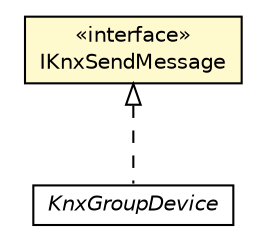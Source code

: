 #!/usr/local/bin/dot
#
# Class diagram 
# Generated by UMLGraph version R5_6-24-gf6e263 (http://www.umlgraph.org/)
#

digraph G {
	edge [fontname="Helvetica",fontsize=10,labelfontname="Helvetica",labelfontsize=10];
	node [fontname="Helvetica",fontsize=10,shape=plaintext];
	nodesep=0.25;
	ranksep=0.5;
	// org.universAAL.lddi.knx.groupdevicemodel.KnxGroupDevice
	c4660612 [label=<<table title="org.universAAL.lddi.knx.groupdevicemodel.KnxGroupDevice" border="0" cellborder="1" cellspacing="0" cellpadding="2" port="p" href="../groupdevicemodel/KnxGroupDevice.html">
		<tr><td><table border="0" cellspacing="0" cellpadding="1">
<tr><td align="center" balign="center"><font face="Helvetica-Oblique"> KnxGroupDevice </font></td></tr>
		</table></td></tr>
		</table>>, URL="../groupdevicemodel/KnxGroupDevice.html", fontname="Helvetica", fontcolor="black", fontsize=10.0];
	// org.universAAL.lddi.knx.interfaces.IKnxSendMessage
	c4660632 [label=<<table title="org.universAAL.lddi.knx.interfaces.IKnxSendMessage" border="0" cellborder="1" cellspacing="0" cellpadding="2" port="p" bgcolor="lemonChiffon" href="./IKnxSendMessage.html">
		<tr><td><table border="0" cellspacing="0" cellpadding="1">
<tr><td align="center" balign="center"> &#171;interface&#187; </td></tr>
<tr><td align="center" balign="center"> IKnxSendMessage </td></tr>
		</table></td></tr>
		</table>>, URL="./IKnxSendMessage.html", fontname="Helvetica", fontcolor="black", fontsize=10.0];
	//org.universAAL.lddi.knx.groupdevicemodel.KnxGroupDevice implements org.universAAL.lddi.knx.interfaces.IKnxSendMessage
	c4660632:p -> c4660612:p [dir=back,arrowtail=empty,style=dashed];
}

